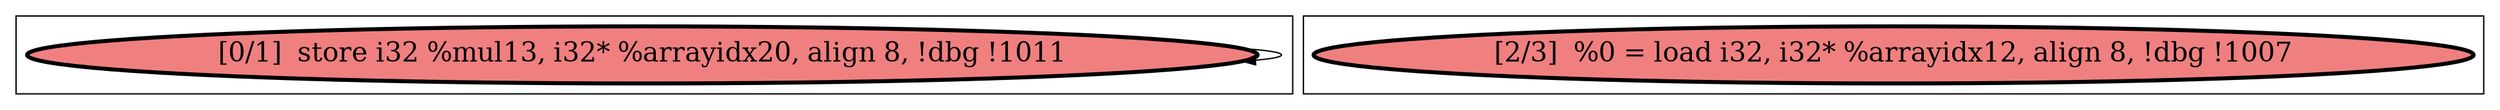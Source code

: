 
digraph G {



node18->node18 [ ]


subgraph cluster1 {


node19 [penwidth=3.0,fontsize=20,fillcolor=lightcoral,label="[2/3]  %0 = load i32, i32* %arrayidx12, align 8, !dbg !1007",shape=ellipse,style=filled ]



}

subgraph cluster0 {


node18 [penwidth=3.0,fontsize=20,fillcolor=lightcoral,label="[0/1]  store i32 %mul13, i32* %arrayidx20, align 8, !dbg !1011",shape=ellipse,style=filled ]



}

}
